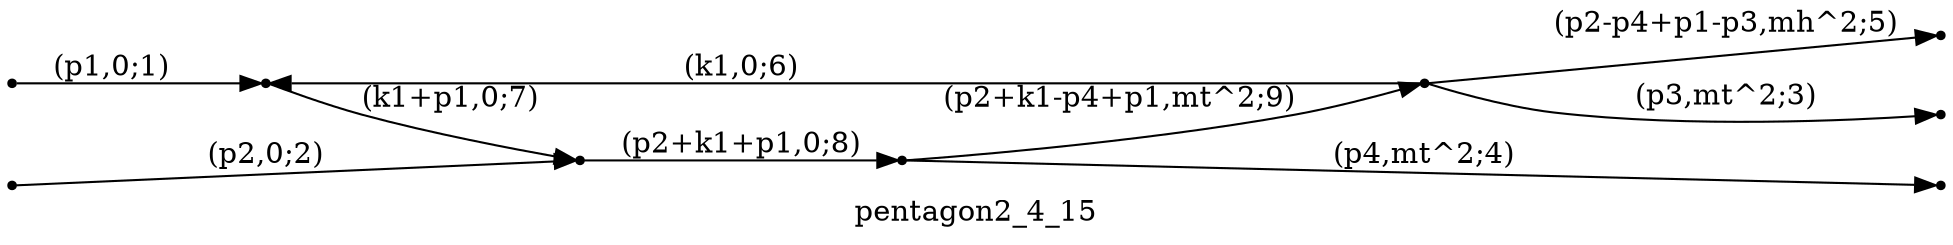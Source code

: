 digraph pentagon2_4_15 {
  label="pentagon2_4_15";
  rankdir="LR";
  subgraph edges {
    -1 -> 2 [label="(p1,0;1)"];
    -2 -> 3 [label="(p2,0;2)"];
    4 -> -3 [label="(p3,mt^2;3)"];
    1 -> -4 [label="(p4,mt^2;4)"];
    4 -> -5 [label="(p2-p4+p1-p3,mh^2;5)"];
    4 -> 2 [label="(k1,0;6)"];
    2 -> 3 [label="(k1+p1,0;7)"];
    3 -> 1 [label="(p2+k1+p1,0;8)"];
    1 -> 4 [label="(p2+k1-p4+p1,mt^2;9)"];
  }
  subgraph incoming { rank="source"; -1; -2; }
  subgraph outgoing { rank="sink"; -3; -4; -5; }
-5 [shape=point];
-4 [shape=point];
-3 [shape=point];
-2 [shape=point];
-1 [shape=point];
1 [shape=point];
2 [shape=point];
3 [shape=point];
4 [shape=point];
}


